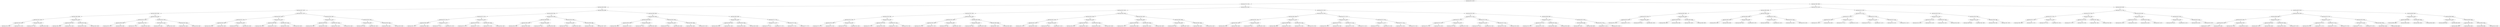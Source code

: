 digraph G{
170611939 [label="Node{data=[5074, 5074]}"]
170611939 -> 1548535364
1548535364 [label="Node{data=[2778, 2778]}"]
1548535364 -> 569894199
569894199 [label="Node{data=[2566, 2566]}"]
569894199 -> 854202039
854202039 [label="Node{data=[2347, 2347]}"]
854202039 -> 1656143941
1656143941 [label="Node{data=[2006, 2006]}"]
1656143941 -> 1492276401
1492276401 [label="Node{data=[1998, 1998]}"]
1492276401 -> 1186127045
1186127045 [label="Node{data=[1402, 1402]}"]
1186127045 -> 604976394
604976394 [label="Node{data=[1346, 1346]}"]
604976394 -> 1886350630
1886350630 [label="Node{data=[1043, 1043]}"]
604976394 -> 989001798
989001798 [label="Node{data=[1370, 1370]}"]
1186127045 -> 1794531113
1794531113 [label="Node{data=[1984, 1984]}"]
1794531113 -> 923570200
923570200 [label="Node{data=[1467, 1467]}"]
1794531113 -> 1015139714
1015139714 [label="Node{data=[1994, 1994]}"]
1492276401 -> 287056540
287056540 [label="Node{data=[2002, 2002]}"]
287056540 -> 1238055041
1238055041 [label="Node{data=[2000, 2000]}"]
1238055041 -> 437583344
437583344 [label="Node{data=[1999, 1999]}"]
1238055041 -> 676060909
676060909 [label="Node{data=[2001, 2001]}"]
287056540 -> 1488130490
1488130490 [label="Node{data=[2004, 2004]}"]
1488130490 -> 1210856733
1210856733 [label="Node{data=[2003, 2003]}"]
1488130490 -> 1978317461
1978317461 [label="Node{data=[2005, 2005]}"]
1656143941 -> 52477555
52477555 [label="Node{data=[2339, 2339]}"]
52477555 -> 1130250604
1130250604 [label="Node{data=[2010, 2010]}"]
1130250604 -> 1794314439
1794314439 [label="Node{data=[2008, 2008]}"]
1794314439 -> 1257058590
1257058590 [label="Node{data=[2007, 2007]}"]
1794314439 -> 1278790934
1278790934 [label="Node{data=[2009, 2009]}"]
1130250604 -> 2111615196
2111615196 [label="Node{data=[2031, 2031]}"]
2111615196 -> 257684104
257684104 [label="Node{data=[2011, 2011]}"]
2111615196 -> 740120508
740120508 [label="Node{data=[2338, 2338]}"]
52477555 -> 650608468
650608468 [label="Node{data=[2343, 2343]}"]
650608468 -> 1048928512
1048928512 [label="Node{data=[2341, 2341]}"]
1048928512 -> 1855589354
1855589354 [label="Node{data=[2340, 2340]}"]
1048928512 -> 687608114
687608114 [label="Node{data=[2342, 2342]}"]
650608468 -> 895280806
895280806 [label="Node{data=[2345, 2345]}"]
895280806 -> 541330540
541330540 [label="Node{data=[2344, 2344]}"]
895280806 -> 507479765
507479765 [label="Node{data=[2346, 2346]}"]
854202039 -> 1443000737
1443000737 [label="Node{data=[2527, 2527]}"]
1443000737 -> 79283217
79283217 [label="Node{data=[2355, 2355]}"]
79283217 -> 69115782
69115782 [label="Node{data=[2351, 2351]}"]
69115782 -> 1727379710
1727379710 [label="Node{data=[2349, 2349]}"]
1727379710 -> 591352568
591352568 [label="Node{data=[2348, 2348]}"]
1727379710 -> 1777112002
1777112002 [label="Node{data=[2350, 2350]}"]
69115782 -> 436126678
436126678 [label="Node{data=[2353, 2353]}"]
436126678 -> 1384626783
1384626783 [label="Node{data=[2352, 2352]}"]
436126678 -> 192318053
192318053 [label="Node{data=[2354, 2354]}"]
79283217 -> 109673034
109673034 [label="Node{data=[2523, 2523]}"]
109673034 -> 1770453310
1770453310 [label="Node{data=[2486, 2486]}"]
1770453310 -> 113042195
113042195 [label="Node{data=[2356, 2356]}"]
1770453310 -> 958817283
958817283 [label="Node{data=[2521, 2521]}"]
109673034 -> 1957691975
1957691975 [label="Node{data=[2525, 2525]}"]
1957691975 -> 715213542
715213542 [label="Node{data=[2524, 2524]}"]
1957691975 -> 1273270490
1273270490 [label="Node{data=[2526, 2526]}"]
1443000737 -> 1097397209
1097397209 [label="Node{data=[2549, 2549]}"]
1097397209 -> 893281161
893281161 [label="Node{data=[2531, 2531]}"]
893281161 -> 367589810
367589810 [label="Node{data=[2529, 2529]}"]
367589810 -> 2053491093
2053491093 [label="Node{data=[2528, 2528]}"]
367589810 -> 2090142523
2090142523 [label="Node{data=[2530, 2530]}"]
893281161 -> 988876043
988876043 [label="Node{data=[2533, 2533]}"]
988876043 -> 1745241742
1745241742 [label="Node{data=[2532, 2532]}"]
988876043 -> 1014698874
1014698874 [label="Node{data=[2534, 2534]}"]
1097397209 -> 1751325469
1751325469 [label="Node{data=[2562, 2562]}"]
1751325469 -> 1514723919
1514723919 [label="Node{data=[2560, 2560]}"]
1514723919 -> 10536382
10536382 [label="Node{data=[2559, 2559]}"]
1514723919 -> 1680139795
1680139795 [label="Node{data=[2561, 2561]}"]
1751325469 -> 351249017
351249017 [label="Node{data=[2564, 2564]}"]
351249017 -> 149526537
149526537 [label="Node{data=[2563, 2563]}"]
351249017 -> 241316255
241316255 [label="Node{data=[2565, 2565]}"]
569894199 -> 1295338046
1295338046 [label="Node{data=[2598, 2598]}"]
1295338046 -> 614516107
614516107 [label="Node{data=[2582, 2582]}"]
614516107 -> 1615669446
1615669446 [label="Node{data=[2574, 2574]}"]
1615669446 -> 2134639513
2134639513 [label="Node{data=[2570, 2570]}"]
2134639513 -> 406831866
406831866 [label="Node{data=[2568, 2568]}"]
406831866 -> 974242027
974242027 [label="Node{data=[2567, 2567]}"]
406831866 -> 856937591
856937591 [label="Node{data=[2569, 2569]}"]
2134639513 -> 741095751
741095751 [label="Node{data=[2572, 2572]}"]
741095751 -> 1247938090
1247938090 [label="Node{data=[2571, 2571]}"]
741095751 -> 2126545173
2126545173 [label="Node{data=[2573, 2573]}"]
1615669446 -> 1407009494
1407009494 [label="Node{data=[2578, 2578]}"]
1407009494 -> 511094763
511094763 [label="Node{data=[2576, 2576]}"]
511094763 -> 1149217113
1149217113 [label="Node{data=[2575, 2575]}"]
511094763 -> 1045250282
1045250282 [label="Node{data=[2577, 2577]}"]
1407009494 -> 121597447
121597447 [label="Node{data=[2580, 2580]}"]
121597447 -> 748523772
748523772 [label="Node{data=[2579, 2579]}"]
121597447 -> 353489239
353489239 [label="Node{data=[2581, 2581]}"]
614516107 -> 1099925775
1099925775 [label="Node{data=[2590, 2590]}"]
1099925775 -> 1027377263
1027377263 [label="Node{data=[2586, 2586]}"]
1027377263 -> 2103895364
2103895364 [label="Node{data=[2584, 2584]}"]
2103895364 -> 1717967062
1717967062 [label="Node{data=[2583, 2583]}"]
2103895364 -> 1528574692
1528574692 [label="Node{data=[2585, 2585]}"]
1027377263 -> 45790744
45790744 [label="Node{data=[2588, 2588]}"]
45790744 -> 1220292558
1220292558 [label="Node{data=[2587, 2587]}"]
45790744 -> 516570791
516570791 [label="Node{data=[2589, 2589]}"]
1099925775 -> 620471432
620471432 [label="Node{data=[2594, 2594]}"]
620471432 -> 1940311161
1940311161 [label="Node{data=[2592, 2592]}"]
1940311161 -> 1515016092
1515016092 [label="Node{data=[2591, 2591]}"]
1940311161 -> 356347252
356347252 [label="Node{data=[2593, 2593]}"]
620471432 -> 1822115007
1822115007 [label="Node{data=[2596, 2596]}"]
1822115007 -> 698062929
698062929 [label="Node{data=[2595, 2595]}"]
1822115007 -> 421135185
421135185 [label="Node{data=[2597, 2597]}"]
1295338046 -> 1731365835
1731365835 [label="Node{data=[2648, 2648]}"]
1731365835 -> 1371182382
1371182382 [label="Node{data=[2640, 2640]}"]
1371182382 -> 605472344
605472344 [label="Node{data=[2636, 2636]}"]
605472344 -> 1834961152
1834961152 [label="Node{data=[2600, 2600]}"]
1834961152 -> 507575219
507575219 [label="Node{data=[2599, 2599]}"]
1834961152 -> 458624688
458624688 [label="Node{data=[2617, 2617]}"]
605472344 -> 165687172
165687172 [label="Node{data=[2638, 2638]}"]
165687172 -> 509632753
509632753 [label="Node{data=[2637, 2637]}"]
165687172 -> 132423149
132423149 [label="Node{data=[2639, 2639]}"]
1371182382 -> 745287727
745287727 [label="Node{data=[2644, 2644]}"]
745287727 -> 611890729
611890729 [label="Node{data=[2642, 2642]}"]
611890729 -> 956448191
956448191 [label="Node{data=[2641, 2641]}"]
611890729 -> 439010439
439010439 [label="Node{data=[2643, 2643]}"]
745287727 -> 1460298405
1460298405 [label="Node{data=[2646, 2646]}"]
1460298405 -> 908218259
908218259 [label="Node{data=[2645, 2645]}"]
1460298405 -> 518349613
518349613 [label="Node{data=[2647, 2647]}"]
1731365835 -> 1386713738
1386713738 [label="Node{data=[2656, 2656]}"]
1386713738 -> 1446825265
1446825265 [label="Node{data=[2652, 2652]}"]
1446825265 -> 1917214386
1917214386 [label="Node{data=[2650, 2650]}"]
1917214386 -> 1200601052
1200601052 [label="Node{data=[2649, 2649]}"]
1917214386 -> 701652581
701652581 [label="Node{data=[2651, 2651]}"]
1446825265 -> 431446827
431446827 [label="Node{data=[2654, 2654]}"]
431446827 -> 1506030945
1506030945 [label="Node{data=[2653, 2653]}"]
431446827 -> 1666144466
1666144466 [label="Node{data=[2655, 2655]}"]
1386713738 -> 1481970600
1481970600 [label="Node{data=[2774, 2774]}"]
1481970600 -> 2065196426
2065196426 [label="Node{data=[2757, 2757]}"]
2065196426 -> 51325109
51325109 [label="Node{data=[2715, 2715]}"]
2065196426 -> 438270414
438270414 [label="Node{data=[2773, 2773]}"]
1481970600 -> 1789387126
1789387126 [label="Node{data=[2776, 2776]}"]
1789387126 -> 1386999197
1386999197 [label="Node{data=[2775, 2775]}"]
1789387126 -> 672869885
672869885 [label="Node{data=[2777, 2777]}"]
1548535364 -> 1227612217
1227612217 [label="Node{data=[2842, 2842]}"]
1227612217 -> 483529787
483529787 [label="Node{data=[2810, 2810]}"]
483529787 -> 286840121
286840121 [label="Node{data=[2794, 2794]}"]
286840121 -> 1612539426
1612539426 [label="Node{data=[2786, 2786]}"]
1612539426 -> 1981900848
1981900848 [label="Node{data=[2782, 2782]}"]
1981900848 -> 2061424899
2061424899 [label="Node{data=[2780, 2780]}"]
2061424899 -> 767060604
767060604 [label="Node{data=[2779, 2779]}"]
2061424899 -> 639579551
639579551 [label="Node{data=[2781, 2781]}"]
1981900848 -> 1526901124
1526901124 [label="Node{data=[2784, 2784]}"]
1526901124 -> 1461216550
1461216550 [label="Node{data=[2783, 2783]}"]
1526901124 -> 958209587
958209587 [label="Node{data=[2785, 2785]}"]
1612539426 -> 1727096642
1727096642 [label="Node{data=[2790, 2790]}"]
1727096642 -> 678538385
678538385 [label="Node{data=[2788, 2788]}"]
678538385 -> 1012194796
1012194796 [label="Node{data=[2787, 2787]}"]
678538385 -> 1835638995
1835638995 [label="Node{data=[2789, 2789]}"]
1727096642 -> 5181771
5181771 [label="Node{data=[2792, 2792]}"]
5181771 -> 629092599
629092599 [label="Node{data=[2791, 2791]}"]
5181771 -> 1071522313
1071522313 [label="Node{data=[2793, 2793]}"]
286840121 -> 529621529
529621529 [label="Node{data=[2802, 2802]}"]
529621529 -> 1739390441
1739390441 [label="Node{data=[2798, 2798]}"]
1739390441 -> 990413155
990413155 [label="Node{data=[2796, 2796]}"]
990413155 -> 1971855969
1971855969 [label="Node{data=[2795, 2795]}"]
990413155 -> 1629292387
1629292387 [label="Node{data=[2797, 2797]}"]
1739390441 -> 1633615132
1633615132 [label="Node{data=[2800, 2800]}"]
1633615132 -> 505572301
505572301 [label="Node{data=[2799, 2799]}"]
1633615132 -> 713939266
713939266 [label="Node{data=[2801, 2801]}"]
529621529 -> 589489519
589489519 [label="Node{data=[2806, 2806]}"]
589489519 -> 889346570
889346570 [label="Node{data=[2804, 2804]}"]
889346570 -> 947069796
947069796 [label="Node{data=[2803, 2803]}"]
889346570 -> 2087758561
2087758561 [label="Node{data=[2805, 2805]}"]
589489519 -> 1221407133
1221407133 [label="Node{data=[2808, 2808]}"]
1221407133 -> 1866002564
1866002564 [label="Node{data=[2807, 2807]}"]
1221407133 -> 1324451332
1324451332 [label="Node{data=[2809, 2809]}"]
483529787 -> 925829785
925829785 [label="Node{data=[2826, 2826]}"]
925829785 -> 382698552
382698552 [label="Node{data=[2818, 2818]}"]
382698552 -> 1046211253
1046211253 [label="Node{data=[2814, 2814]}"]
1046211253 -> 2086177500
2086177500 [label="Node{data=[2812, 2812]}"]
2086177500 -> 871115788
871115788 [label="Node{data=[2811, 2811]}"]
2086177500 -> 1500020749
1500020749 [label="Node{data=[2813, 2813]}"]
1046211253 -> 948422615
948422615 [label="Node{data=[2816, 2816]}"]
948422615 -> 11646065
11646065 [label="Node{data=[2815, 2815]}"]
948422615 -> 1383031847
1383031847 [label="Node{data=[2817, 2817]}"]
382698552 -> 1327169167
1327169167 [label="Node{data=[2822, 2822]}"]
1327169167 -> 1227170244
1227170244 [label="Node{data=[2820, 2820]}"]
1227170244 -> 1144653485
1144653485 [label="Node{data=[2819, 2819]}"]
1227170244 -> 1843207249
1843207249 [label="Node{data=[2821, 2821]}"]
1327169167 -> 1965779427
1965779427 [label="Node{data=[2824, 2824]}"]
1965779427 -> 358636931
358636931 [label="Node{data=[2823, 2823]}"]
1965779427 -> 33238764
33238764 [label="Node{data=[2825, 2825]}"]
925829785 -> 79791382
79791382 [label="Node{data=[2834, 2834]}"]
79791382 -> 705400860
705400860 [label="Node{data=[2830, 2830]}"]
705400860 -> 1024478363
1024478363 [label="Node{data=[2828, 2828]}"]
1024478363 -> 1698990491
1698990491 [label="Node{data=[2827, 2827]}"]
1024478363 -> 1839548688
1839548688 [label="Node{data=[2829, 2829]}"]
705400860 -> 467185608
467185608 [label="Node{data=[2832, 2832]}"]
467185608 -> 605244604
605244604 [label="Node{data=[2831, 2831]}"]
467185608 -> 1708786164
1708786164 [label="Node{data=[2833, 2833]}"]
79791382 -> 586164630
586164630 [label="Node{data=[2838, 2838]}"]
586164630 -> 2089317615
2089317615 [label="Node{data=[2836, 2836]}"]
2089317615 -> 1119920494
1119920494 [label="Node{data=[2835, 2835]}"]
2089317615 -> 2007031139
2007031139 [label="Node{data=[2837, 2837]}"]
586164630 -> 1413473944
1413473944 [label="Node{data=[2840, 2840]}"]
1413473944 -> 1798299644
1798299644 [label="Node{data=[2839, 2839]}"]
1413473944 -> 748935206
748935206 [label="Node{data=[2841, 2841]}"]
1227612217 -> 1561936660
1561936660 [label="Node{data=[4723, 4723]}"]
1561936660 -> 1983472905
1983472905 [label="Node{data=[4705, 4705]}"]
1983472905 -> 1669104653
1669104653 [label="Node{data=[4653, 4653]}"]
1669104653 -> 1370231468
1370231468 [label="Node{data=[2921, 2921]}"]
1370231468 -> 1178270318
1178270318 [label="Node{data=[2844, 2844]}"]
1178270318 -> 2073484941
2073484941 [label="Node{data=[2843, 2843]}"]
1178270318 -> 2093834526
2093834526 [label="Node{data=[2845, 2845]}"]
1370231468 -> 1304765785
1304765785 [label="Node{data=[4196, 4196]}"]
1304765785 -> 1547521797
1547521797 [label="Node{data=[3807, 3807]}"]
1304765785 -> 294817977
294817977 [label="Node{data=[4541, 4541]}"]
1669104653 -> 104912388
104912388 [label="Node{data=[4701, 4701]}"]
104912388 -> 1657521272
1657521272 [label="Node{data=[4699, 4699]}"]
1657521272 -> 1413020227
1413020227 [label="Node{data=[4686, 4686]}"]
1657521272 -> 1361755941
1361755941 [label="Node{data=[4700, 4700]}"]
104912388 -> 1364898802
1364898802 [label="Node{data=[4703, 4703]}"]
1364898802 -> 1829651877
1829651877 [label="Node{data=[4702, 4702]}"]
1364898802 -> 2121744549
2121744549 [label="Node{data=[4704, 4704]}"]
1983472905 -> 2057313241
2057313241 [label="Node{data=[4715, 4715]}"]
2057313241 -> 2120344156
2120344156 [label="Node{data=[4709, 4709]}"]
2120344156 -> 1633530712
1633530712 [label="Node{data=[4707, 4707]}"]
1633530712 -> 627815870
627815870 [label="Node{data=[4706, 4706]}"]
1633530712 -> 1609501721
1609501721 [label="Node{data=[4708, 4708]}"]
2120344156 -> 778925754
778925754 [label="Node{data=[4713, 4713]}"]
778925754 -> 581359452
581359452 [label="Node{data=[4710, 4710]}"]
778925754 -> 1519927539
1519927539 [label="Node{data=[4714, 4714]}"]
2057313241 -> 2100297853
2100297853 [label="Node{data=[4719, 4719]}"]
2100297853 -> 942502343
942502343 [label="Node{data=[4717, 4717]}"]
942502343 -> 749030825
749030825 [label="Node{data=[4716, 4716]}"]
942502343 -> 883035926
883035926 [label="Node{data=[4718, 4718]}"]
2100297853 -> 1231864343
1231864343 [label="Node{data=[4721, 4721]}"]
1231864343 -> 438051252
438051252 [label="Node{data=[4720, 4720]}"]
1231864343 -> 483589979
483589979 [label="Node{data=[4722, 4722]}"]
1561936660 -> 950831464
950831464 [label="Node{data=[4739, 4739]}"]
950831464 -> 402622480
402622480 [label="Node{data=[4731, 4731]}"]
402622480 -> 1821711066
1821711066 [label="Node{data=[4727, 4727]}"]
1821711066 -> 1739986996
1739986996 [label="Node{data=[4725, 4725]}"]
1739986996 -> 990722659
990722659 [label="Node{data=[4724, 4724]}"]
1739986996 -> 1348045338
1348045338 [label="Node{data=[4726, 4726]}"]
1821711066 -> 350099713
350099713 [label="Node{data=[4729, 4729]}"]
350099713 -> 1132385302
1132385302 [label="Node{data=[4728, 4728]}"]
350099713 -> 301084728
301084728 [label="Node{data=[4730, 4730]}"]
402622480 -> 233271622
233271622 [label="Node{data=[4735, 4735]}"]
233271622 -> 1763010538
1763010538 [label="Node{data=[4733, 4733]}"]
1763010538 -> 1560203450
1560203450 [label="Node{data=[4732, 4732]}"]
1763010538 -> 1552767213
1552767213 [label="Node{data=[4734, 4734]}"]
233271622 -> 1784053627
1784053627 [label="Node{data=[4737, 4737]}"]
1784053627 -> 683573228
683573228 [label="Node{data=[4736, 4736]}"]
1784053627 -> 40829249
40829249 [label="Node{data=[4738, 4738]}"]
950831464 -> 873688017
873688017 [label="Node{data=[5066, 5066]}"]
873688017 -> 1843885967
1843885967 [label="Node{data=[4778, 4778]}"]
1843885967 -> 914175168
914175168 [label="Node{data=[4741, 4741]}"]
914175168 -> 1289903687
1289903687 [label="Node{data=[4740, 4740]}"]
914175168 -> 1669392873
1669392873 [label="Node{data=[4761, 4761]}"]
1843885967 -> 890085657
890085657 [label="Node{data=[4976, 4976]}"]
890085657 -> 1778993228
1778993228 [label="Node{data=[4946, 4946]}"]
890085657 -> 885465900
885465900 [label="Node{data=[5056, 5056]}"]
873688017 -> 1357663228
1357663228 [label="Node{data=[5070, 5070]}"]
1357663228 -> 145833361
145833361 [label="Node{data=[5068, 5068]}"]
145833361 -> 677007331
677007331 [label="Node{data=[5067, 5067]}"]
145833361 -> 629790599
629790599 [label="Node{data=[5069, 5069]}"]
1357663228 -> 394840929
394840929 [label="Node{data=[5072, 5072]}"]
394840929 -> 383005108
383005108 [label="Node{data=[5071, 5071]}"]
394840929 -> 1812681178
1812681178 [label="Node{data=[5073, 5073]}"]
170611939 -> 123045427
123045427 [label="Node{data=[7668, 7668]}"]
123045427 -> 1448580731
1448580731 [label="Node{data=[5106, 5106]}"]
1448580731 -> 1631143060
1631143060 [label="Node{data=[5090, 5090]}"]
1631143060 -> 1468685544
1468685544 [label="Node{data=[5082, 5082]}"]
1468685544 -> 2084912180
2084912180 [label="Node{data=[5078, 5078]}"]
2084912180 -> 382441865
382441865 [label="Node{data=[5076, 5076]}"]
382441865 -> 1040015904
1040015904 [label="Node{data=[5075, 5075]}"]
382441865 -> 940905579
940905579 [label="Node{data=[5077, 5077]}"]
2084912180 -> 1843674049
1843674049 [label="Node{data=[5080, 5080]}"]
1843674049 -> 665448485
665448485 [label="Node{data=[5079, 5079]}"]
1843674049 -> 1905486482
1905486482 [label="Node{data=[5081, 5081]}"]
1468685544 -> 1630903943
1630903943 [label="Node{data=[5086, 5086]}"]
1630903943 -> 767794003
767794003 [label="Node{data=[5084, 5084]}"]
767794003 -> 1157856790
1157856790 [label="Node{data=[5083, 5083]}"]
767794003 -> 791563230
791563230 [label="Node{data=[5085, 5085]}"]
1630903943 -> 1646410010
1646410010 [label="Node{data=[5088, 5088]}"]
1646410010 -> 1401564942
1401564942 [label="Node{data=[5087, 5087]}"]
1646410010 -> 220661927
220661927 [label="Node{data=[5089, 5089]}"]
1631143060 -> 1351275110
1351275110 [label="Node{data=[5098, 5098]}"]
1351275110 -> 588503940
588503940 [label="Node{data=[5094, 5094]}"]
588503940 -> 560165559
560165559 [label="Node{data=[5092, 5092]}"]
560165559 -> 347354124
347354124 [label="Node{data=[5091, 5091]}"]
560165559 -> 313249054
313249054 [label="Node{data=[5093, 5093]}"]
588503940 -> 802814772
802814772 [label="Node{data=[5096, 5096]}"]
802814772 -> 362140338
362140338 [label="Node{data=[5095, 5095]}"]
802814772 -> 540315736
540315736 [label="Node{data=[5097, 5097]}"]
1351275110 -> 1824225917
1824225917 [label="Node{data=[5102, 5102]}"]
1824225917 -> 215694469
215694469 [label="Node{data=[5100, 5100]}"]
215694469 -> 929066990
929066990 [label="Node{data=[5099, 5099]}"]
215694469 -> 869437194
869437194 [label="Node{data=[5101, 5101]}"]
1824225917 -> 76379039
76379039 [label="Node{data=[5104, 5104]}"]
76379039 -> 1374115999
1374115999 [label="Node{data=[5103, 5103]}"]
76379039 -> 1707889234
1707889234 [label="Node{data=[5105, 5105]}"]
1448580731 -> 1119955774
1119955774 [label="Node{data=[5122, 5122]}"]
1119955774 -> 767535474
767535474 [label="Node{data=[5114, 5114]}"]
767535474 -> 1190608890
1190608890 [label="Node{data=[5110, 5110]}"]
1190608890 -> 1101970356
1101970356 [label="Node{data=[5108, 5108]}"]
1101970356 -> 184410212
184410212 [label="Node{data=[5107, 5107]}"]
1101970356 -> 1515793520
1515793520 [label="Node{data=[5109, 5109]}"]
1190608890 -> 623820846
623820846 [label="Node{data=[5112, 5112]}"]
623820846 -> 300526628
300526628 [label="Node{data=[5111, 5111]}"]
623820846 -> 1962049725
1962049725 [label="Node{data=[5113, 5113]}"]
767535474 -> 1734023423
1734023423 [label="Node{data=[5118, 5118]}"]
1734023423 -> 875010954
875010954 [label="Node{data=[5116, 5116]}"]
875010954 -> 1752402342
1752402342 [label="Node{data=[5115, 5115]}"]
875010954 -> 140778365
140778365 [label="Node{data=[5117, 5117]}"]
1734023423 -> 935818862
935818862 [label="Node{data=[5120, 5120]}"]
935818862 -> 1068781783
1068781783 [label="Node{data=[5119, 5119]}"]
935818862 -> 1266602046
1266602046 [label="Node{data=[5121, 5121]}"]
1119955774 -> 1667859935
1667859935 [label="Node{data=[5234, 5234]}"]
1667859935 -> 1871838170
1871838170 [label="Node{data=[5126, 5126]}"]
1871838170 -> 1916681239
1916681239 [label="Node{data=[5124, 5124]}"]
1916681239 -> 1341975886
1341975886 [label="Node{data=[5123, 5123]}"]
1916681239 -> 1620368915
1620368915 [label="Node{data=[5125, 5125]}"]
1871838170 -> 12302064
12302064 [label="Node{data=[5183, 5183]}"]
12302064 -> 65465460
65465460 [label="Node{data=[5182, 5182]}"]
12302064 -> 735639515
735639515 [label="Node{data=[5184, 5184]}"]
1667859935 -> 1836765429
1836765429 [label="Node{data=[7664, 7664]}"]
1836765429 -> 816576412
816576412 [label="Node{data=[7616, 7616]}"]
816576412 -> 77215921
77215921 [label="Node{data=[5488, 5488]}"]
816576412 -> 1745904086
1745904086 [label="Node{data=[7663, 7663]}"]
1836765429 -> 1406593369
1406593369 [label="Node{data=[7666, 7666]}"]
1406593369 -> 1018094504
1018094504 [label="Node{data=[7665, 7665]}"]
1406593369 -> 1772358460
1772358460 [label="Node{data=[7667, 7667]}"]
123045427 -> 38914319
38914319 [label="Node{data=[8156, 8156]}"]
38914319 -> 1713988669
1713988669 [label="Node{data=[7715, 7715]}"]
1713988669 -> 768702707
768702707 [label="Node{data=[7676, 7676]}"]
768702707 -> 1684368286
1684368286 [label="Node{data=[7672, 7672]}"]
1684368286 -> 1752223660
1752223660 [label="Node{data=[7670, 7670]}"]
1752223660 -> 1163216403
1163216403 [label="Node{data=[7669, 7669]}"]
1752223660 -> 1675999402
1675999402 [label="Node{data=[7671, 7671]}"]
1684368286 -> 747833043
747833043 [label="Node{data=[7674, 7674]}"]
747833043 -> 1114681666
1114681666 [label="Node{data=[7673, 7673]}"]
747833043 -> 771359425
771359425 [label="Node{data=[7675, 7675]}"]
768702707 -> 1662312252
1662312252 [label="Node{data=[7680, 7680]}"]
1662312252 -> 1468393491
1468393491 [label="Node{data=[7678, 7678]}"]
1468393491 -> 280541440
280541440 [label="Node{data=[7677, 7677]}"]
1468393491 -> 1831423452
1831423452 [label="Node{data=[7679, 7679]}"]
1662312252 -> 671187578
671187578 [label="Node{data=[7682, 7682]}"]
671187578 -> 1354510873
1354510873 [label="Node{data=[7681, 7681]}"]
671187578 -> 93974967
93974967 [label="Node{data=[7683, 7683]}"]
1713988669 -> 578362229
578362229 [label="Node{data=[8148, 8148]}"]
578362229 -> 105860882
105860882 [label="Node{data=[8144, 8144]}"]
105860882 -> 936544568
936544568 [label="Node{data=[8142, 8142]}"]
936544568 -> 2097992252
2097992252 [label="Node{data=[8141, 8141]}"]
936544568 -> 398777435
398777435 [label="Node{data=[8143, 8143]}"]
105860882 -> 1796154990
1796154990 [label="Node{data=[8146, 8146]}"]
1796154990 -> 1211627902
1211627902 [label="Node{data=[8145, 8145]}"]
1796154990 -> 1395740534
1395740534 [label="Node{data=[8147, 8147]}"]
578362229 -> 1655072591
1655072591 [label="Node{data=[8152, 8152]}"]
1655072591 -> 1887965475
1887965475 [label="Node{data=[8150, 8150]}"]
1887965475 -> 117701189
117701189 [label="Node{data=[8149, 8149]}"]
1887965475 -> 1586519852
1586519852 [label="Node{data=[8151, 8151]}"]
1655072591 -> 266196910
266196910 [label="Node{data=[8154, 8154]}"]
266196910 -> 1064095359
1064095359 [label="Node{data=[8153, 8153]}"]
266196910 -> 656787973
656787973 [label="Node{data=[8155, 8155]}"]
38914319 -> 2073069810
2073069810 [label="Node{data=[8837, 8837]}"]
2073069810 -> 445726857
445726857 [label="Node{data=[8768, 8768]}"]
445726857 -> 1138190994
1138190994 [label="Node{data=[8388, 8388]}"]
1138190994 -> 1244394767
1244394767 [label="Node{data=[8160, 8160]}"]
1244394767 -> 889398176
889398176 [label="Node{data=[8158, 8158]}"]
889398176 -> 621197441
621197441 [label="Node{data=[8157, 8157]}"]
889398176 -> 1568527689
1568527689 [label="Node{data=[8159, 8159]}"]
1244394767 -> 1215025252
1215025252 [label="Node{data=[8162, 8162]}"]
1215025252 -> 1683617002
1683617002 [label="Node{data=[8161, 8161]}"]
1215025252 -> 1946917456
1946917456 [label="Node{data=[8216, 8216]}"]
1138190994 -> 1198513669
1198513669 [label="Node{data=[8764, 8764]}"]
1198513669 -> 1360125564
1360125564 [label="Node{data=[8434, 8434]}"]
1360125564 -> 2059701776
2059701776 [label="Node{data=[8407, 8407]}"]
1360125564 -> 1379222018
1379222018 [label="Node{data=[8462, 8462]}"]
1198513669 -> 1796415927
1796415927 [label="Node{data=[8766, 8766]}"]
1796415927 -> 875487383
875487383 [label="Node{data=[8765, 8765]}"]
1796415927 -> 1791253516
1791253516 [label="Node{data=[8767, 8767]}"]
445726857 -> 303638020
303638020 [label="Node{data=[8776, 8776]}"]
303638020 -> 1618326377
1618326377 [label="Node{data=[8772, 8772]}"]
1618326377 -> 589094312
589094312 [label="Node{data=[8770, 8770]}"]
589094312 -> 1802555899
1802555899 [label="Node{data=[8769, 8769]}"]
589094312 -> 805495703
805495703 [label="Node{data=[8771, 8771]}"]
1618326377 -> 2107760645
2107760645 [label="Node{data=[8774, 8774]}"]
2107760645 -> 940938116
940938116 [label="Node{data=[8773, 8773]}"]
2107760645 -> 1434940020
1434940020 [label="Node{data=[8775, 8775]}"]
303638020 -> 1916677384
1916677384 [label="Node{data=[8780, 8780]}"]
1916677384 -> 7162498
7162498 [label="Node{data=[8778, 8778]}"]
7162498 -> 351297720
351297720 [label="Node{data=[8777, 8777]}"]
7162498 -> 2047521920
2047521920 [label="Node{data=[8779, 8779]}"]
1916677384 -> 2044690596
2044690596 [label="Node{data=[8835, 8835]}"]
2044690596 -> 319618119
319618119 [label="Node{data=[8834, 8834]}"]
2044690596 -> 82750270
82750270 [label="Node{data=[8836, 8836]}"]
2073069810 -> 728740247
728740247 [label="Node{data=[8845, 8845]}"]
728740247 -> 783339262
783339262 [label="Node{data=[8841, 8841]}"]
783339262 -> 1512759723
1512759723 [label="Node{data=[8839, 8839]}"]
1512759723 -> 736888459
736888459 [label="Node{data=[8838, 8838]}"]
1512759723 -> 2103044456
2103044456 [label="Node{data=[8840, 8840]}"]
783339262 -> 1429610243
1429610243 [label="Node{data=[8843, 8843]}"]
1429610243 -> 1478269879
1478269879 [label="Node{data=[8842, 8842]}"]
1429610243 -> 328140385
328140385 [label="Node{data=[8844, 8844]}"]
728740247 -> 556773329
556773329 [label="Node{data=[8849, 8849]}"]
556773329 -> 1149526768
1149526768 [label="Node{data=[8847, 8847]}"]
1149526768 -> 2021230836
2021230836 [label="Node{data=[8846, 8846]}"]
1149526768 -> 321795476
321795476 [label="Node{data=[8848, 8848]}"]
556773329 -> 1327714567
1327714567 [label="Node{data=[8935, 8935]}"]
1327714567 -> 685193713
685193713 [label="Node{data=[8851, 8851]}"]
685193713 -> 475871799
475871799 [label="Node{data=[8850, 8850]}"]
685193713 -> 2117938877
2117938877 [label="Node{data=[8852, 8852]}"]
1327714567 -> 725873428
725873428 [label="Node{data=[9091, 9091]}"]
725873428 -> 977952572
977952572 [label="Node{data=[8998, 8998]}"]
725873428 -> 1328764608
1328764608 [label="Node{data=[9116, 9116]}"]
}